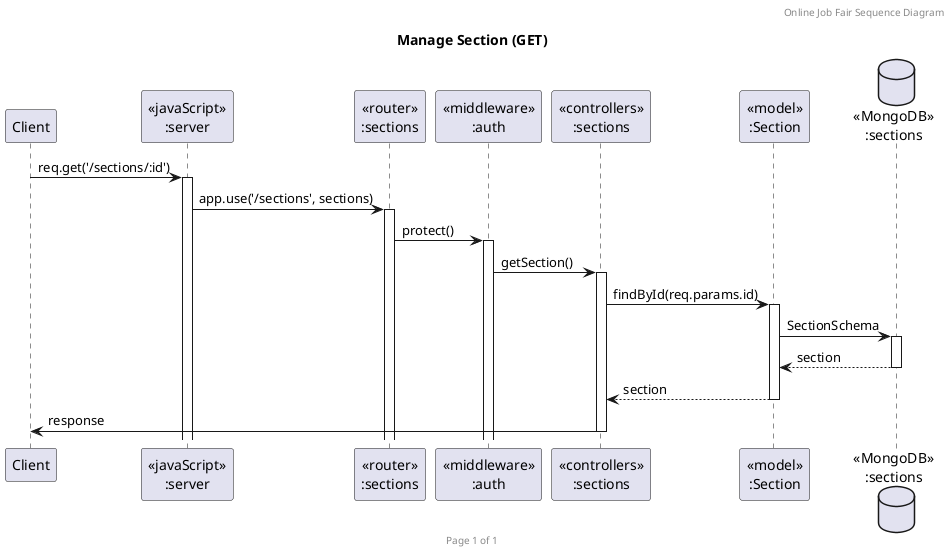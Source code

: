 @startuml Manage Section (GET)

header Online Job Fair Sequence Diagram
footer Page %page% of %lastpage%
title "Manage Section (GET)"

participant "Client" as client
participant "<<javaScript>>\n:server" as server
participant "<<router>>\n:sections" as routerSections
participant "<<middleware>>\n:auth" as middleAuth
participant "<<controllers>>\n:sections" as controllersSections
participant "<<model>>\n:Section" as modelSection
database "<<MongoDB>>\n:sections" as SectionsDatabase

client -> server ++: req.get('/sections/:id')
server -> routerSections ++: app.use('/sections', sections)
routerSections -> middleAuth ++: protect()
middleAuth -> controllersSections ++: getSection()
controllersSections -> modelSection ++: findById(req.params.id)
modelSection -> SectionsDatabase ++: SectionSchema
SectionsDatabase --> modelSection --: section
controllersSections <-- modelSection --: section
controllersSections -> client --: response

@enduml